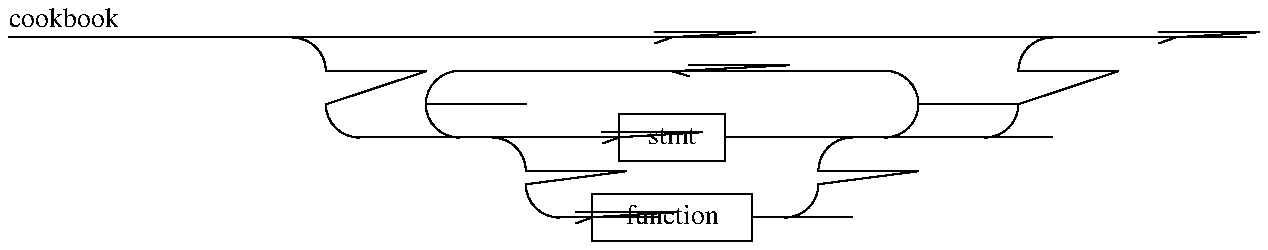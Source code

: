 .\"
.\"     cook - file construction tool
.\"     Copyright (C) 1997, 2007 Peter Miller;
.\"     All rights reserved.
.\"
.\"     This program is free software; you can redistribute it and/or modify
.\"     it under the terms of the GNU General Public License as published by
.\"     the Free Software Foundation; either version 2 of the License, or
.\"     (at your option) any later version.
.\"
.\"     This program is distributed in the hope that it will be useful,
.\"     but WITHOUT ANY WARRANTY; without even the implied warranty of
.\"     MERCHANTABILITY or FITNESS FOR A PARTICULAR PURPOSE.  See the
.\"     GNU General Public License for more details.
.\"
.\"     You should have received a copy of the GNU General Public License
.\"     along with this program; if not, write to the Free Software
.\"     Foundation, Inc., 59 Temple Place, Suite 330, Boston, MA 02111, USA.
.\"
.\" MANIFEST: lib/en/user-guide/lang.cook.pic
.\"
.PS
line from (0,10.3162) \
        then to (0.796167,10.3162)
"cookbook" ljust at (0,10.4002)
line from (0.796167,10.3162) \
        then to (0.944333,10.3162)
line from (0.944333,10.3162) \
        then to (1.4175,10.3162)
line from (1.4175,10.3162) \
        then to (3.31558,10.3162)
line from (3.23225,10.3439) \
        then to (3.31558,10.3162) \
        then to (3.23225,10.2884)
line from (3.31558,10.3162) \
        then to (5.21367,10.3162)
arc cw at (1.4175,10.1495) \
        rad 0.166667 \
        from (1.4175,10.3162) \
        to (1.58417,10.1495)
arc at (5.21367,10.1495) \
        rad 0.166667 \
        from (5.21367,10.3162) \
        to (5.047,10.1495)
line from (1.58417,10.1495) \
        then to (1.58417,9.98284)
arc at (1.75083,9.98284) \
        rad 0.166667 \
        from (1.58417,9.98284) \
        to (1.75083,9.81617)
line from (5.047,10.1495) \
        then to (5.047,9.98284)
arc cw at (4.88033,9.98284) \
        rad 0.166667 \
        from (5.047,9.98284) \
        to (4.88033,9.81617)
line from (1.75083,9.81617) \
        then to (1.9175,9.81617)
line from (1.9175,9.81617) \
        then to (2.4175,9.81617)
line from (2.4175,9.81617) \
        then to (3.05167,9.81617)
line from (3.05167,9.6995) \
        then to (3.5795,9.6995) \
        then to (3.5795,9.93284) \
        then to (3.05167,9.93284) \
        then to (3.05167,9.6995)
"stmt" at (3.31558,9.81617)
line from (2.96833,9.84395) \
        then to (3.05167,9.81617) \
        then to (2.96833,9.78839)
line from (3.5795,9.81617) \
        then to (4.21367,9.81617)
arc cw at (2.4175,9.6495) \
        rad 0.166667 \
        from (2.4175,9.81617) \
        to (2.58417,9.6495)
arc at (4.21367,9.6495) \
        rad 0.166667 \
        from (4.21367,9.81617) \
        to (4.047,9.6495)
line from (2.58417,9.6495) \
        then to (2.58417,9.58284)
arc at (2.75083,9.58284) \
        rad 0.166667 \
        from (2.58417,9.58284) \
        to (2.75083,9.41617)
line from (4.047,9.6495) \
        then to (4.047,9.58284)
arc cw at (3.88033,9.58284) \
        rad 0.166667 \
        from (4.047,9.58284) \
        to (3.88033,9.41617)
line from (2.75083,9.41617) \
        then to (2.9175,9.41617)
line from (2.9175,9.2995) \
        then to (3.71367,9.2995) \
        then to (3.71367,9.53284) \
        then to (2.9175,9.53284) \
        then to (2.9175,9.2995)
"function" at (3.31558,9.41617)
line from (2.83417,9.44395) \
        then to (2.9175,9.41617) \
        then to (2.83417,9.38839)
line from (3.71367,9.41617) \
        then to (3.88033,9.41617)
line from (4.21367,9.81617) \
        then to (4.71367,9.81617)
arc cw at (2.25083,9.98284) \
        rad 0.166667 \
        from (2.25083,9.81617) \
        to (2.08417,9.98284)
line from (2.08417,9.98284) \
        then to (2.08417,9.98284)
arc cw at (2.25083,9.98284) \
        rad 0.166667 \
        from (2.08417,9.98284) \
        to (2.25083,10.1495)
arc at (4.38033,9.98284) \
        rad 0.166667 \
        from (4.38033,9.81617) \
        to (4.547,9.98284)
line from (4.547,9.98284) \
        then to (4.547,9.98284)
arc at (4.38033,9.98284) \
        rad 0.166667 \
        from (4.547,9.98284) \
        to (4.38033,10.1495)
line from (2.25083,10.1495) \
        then to (3.31558,10.1495)
line from (3.39892,10.1773) \
        then to (3.31558,10.1495) \
        then to (3.39892,10.1217)
line from (3.31558,10.1495) \
        then to (4.38033,10.1495)
line from (4.71367,9.81617) \
        then to (4.88033,9.81617)
line from (5.21367,10.3162) \
        then to (5.68683,10.3162)
line from (5.68683,10.3162) \
        then to (5.835,10.3162)
line from (5.75167,10.3439) \
        then to (5.835,10.3162) \
        then to (5.75167,10.2884)
.PE
